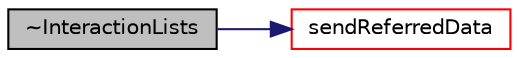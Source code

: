 digraph "~InteractionLists"
{
  bgcolor="transparent";
  edge [fontname="Helvetica",fontsize="10",labelfontname="Helvetica",labelfontsize="10"];
  node [fontname="Helvetica",fontsize="10",shape=record];
  rankdir="LR";
  Node1 [label="~InteractionLists",height=0.2,width=0.4,color="black", fillcolor="grey75", style="filled", fontcolor="black"];
  Node1 -> Node2 [color="midnightblue",fontsize="10",style="solid",fontname="Helvetica"];
  Node2 [label="sendReferredData",height=0.2,width=0.4,color="red",URL="$a01153.html#aed1094d32fa90d460449d22eae4eceae",tooltip="Prepare and send referred particles and wall data,. "];
}
